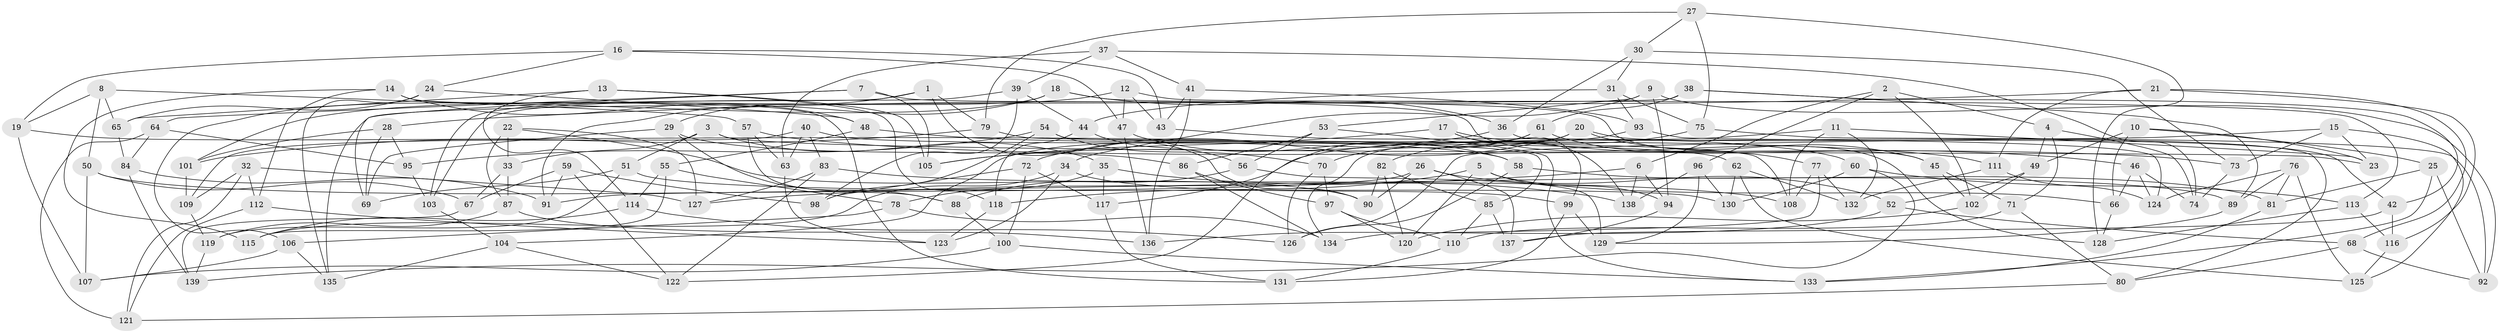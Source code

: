 // coarse degree distribution, {5: 0.16071428571428573, 6: 0.42857142857142855, 7: 0.14285714285714285, 9: 0.08928571428571429, 4: 0.08928571428571429, 8: 0.08928571428571429}
// Generated by graph-tools (version 1.1) at 2025/38/03/04/25 23:38:12]
// undirected, 139 vertices, 278 edges
graph export_dot {
  node [color=gray90,style=filled];
  1;
  2;
  3;
  4;
  5;
  6;
  7;
  8;
  9;
  10;
  11;
  12;
  13;
  14;
  15;
  16;
  17;
  18;
  19;
  20;
  21;
  22;
  23;
  24;
  25;
  26;
  27;
  28;
  29;
  30;
  31;
  32;
  33;
  34;
  35;
  36;
  37;
  38;
  39;
  40;
  41;
  42;
  43;
  44;
  45;
  46;
  47;
  48;
  49;
  50;
  51;
  52;
  53;
  54;
  55;
  56;
  57;
  58;
  59;
  60;
  61;
  62;
  63;
  64;
  65;
  66;
  67;
  68;
  69;
  70;
  71;
  72;
  73;
  74;
  75;
  76;
  77;
  78;
  79;
  80;
  81;
  82;
  83;
  84;
  85;
  86;
  87;
  88;
  89;
  90;
  91;
  92;
  93;
  94;
  95;
  96;
  97;
  98;
  99;
  100;
  101;
  102;
  103;
  104;
  105;
  106;
  107;
  108;
  109;
  110;
  111;
  112;
  113;
  114;
  115;
  116;
  117;
  118;
  119;
  120;
  121;
  122;
  123;
  124;
  125;
  126;
  127;
  128;
  129;
  130;
  131;
  132;
  133;
  134;
  135;
  136;
  137;
  138;
  139;
  1 -- 79;
  1 -- 29;
  1 -- 103;
  1 -- 90;
  2 -- 96;
  2 -- 102;
  2 -- 6;
  2 -- 4;
  3 -- 23;
  3 -- 51;
  3 -- 33;
  3 -- 35;
  4 -- 74;
  4 -- 71;
  4 -- 49;
  5 -- 66;
  5 -- 120;
  5 -- 118;
  5 -- 94;
  6 -- 94;
  6 -- 138;
  6 -- 127;
  7 -- 128;
  7 -- 105;
  7 -- 69;
  7 -- 64;
  8 -- 50;
  8 -- 19;
  8 -- 65;
  8 -- 57;
  9 -- 53;
  9 -- 94;
  9 -- 34;
  9 -- 92;
  10 -- 49;
  10 -- 25;
  10 -- 66;
  10 -- 23;
  11 -- 132;
  11 -- 117;
  11 -- 108;
  11 -- 23;
  12 -- 47;
  12 -- 101;
  12 -- 43;
  12 -- 113;
  13 -- 114;
  13 -- 105;
  13 -- 118;
  13 -- 65;
  14 -- 48;
  14 -- 131;
  14 -- 112;
  14 -- 115;
  15 -- 23;
  15 -- 125;
  15 -- 126;
  15 -- 73;
  16 -- 43;
  16 -- 19;
  16 -- 24;
  16 -- 47;
  17 -- 105;
  17 -- 138;
  17 -- 46;
  17 -- 99;
  18 -- 91;
  18 -- 106;
  18 -- 45;
  18 -- 36;
  19 -- 107;
  19 -- 58;
  20 -- 72;
  20 -- 45;
  20 -- 42;
  20 -- 104;
  21 -- 116;
  21 -- 28;
  21 -- 68;
  21 -- 111;
  22 -- 33;
  22 -- 90;
  22 -- 87;
  22 -- 127;
  24 -- 48;
  24 -- 135;
  24 -- 65;
  25 -- 92;
  25 -- 81;
  25 -- 133;
  26 -- 90;
  26 -- 52;
  26 -- 137;
  26 -- 91;
  27 -- 79;
  27 -- 30;
  27 -- 75;
  27 -- 128;
  28 -- 95;
  28 -- 69;
  28 -- 101;
  29 -- 86;
  29 -- 88;
  29 -- 69;
  30 -- 31;
  30 -- 36;
  30 -- 73;
  31 -- 75;
  31 -- 44;
  31 -- 93;
  32 -- 112;
  32 -- 121;
  32 -- 127;
  32 -- 109;
  33 -- 87;
  33 -- 67;
  34 -- 115;
  34 -- 99;
  34 -- 123;
  35 -- 117;
  35 -- 78;
  35 -- 138;
  36 -- 105;
  36 -- 80;
  37 -- 63;
  37 -- 74;
  37 -- 41;
  37 -- 39;
  38 -- 135;
  38 -- 89;
  38 -- 42;
  38 -- 61;
  39 -- 103;
  39 -- 98;
  39 -- 44;
  40 -- 83;
  40 -- 109;
  40 -- 62;
  40 -- 63;
  41 -- 136;
  41 -- 43;
  41 -- 93;
  42 -- 137;
  42 -- 116;
  43 -- 60;
  44 -- 56;
  44 -- 118;
  45 -- 102;
  45 -- 71;
  46 -- 124;
  46 -- 74;
  46 -- 66;
  47 -- 58;
  47 -- 136;
  48 -- 111;
  48 -- 55;
  49 -- 52;
  49 -- 102;
  50 -- 107;
  50 -- 67;
  50 -- 89;
  51 -- 130;
  51 -- 69;
  51 -- 119;
  52 -- 68;
  52 -- 136;
  53 -- 133;
  53 -- 86;
  53 -- 56;
  54 -- 98;
  54 -- 95;
  54 -- 70;
  54 -- 85;
  55 -- 78;
  55 -- 115;
  55 -- 114;
  56 -- 88;
  56 -- 129;
  57 -- 88;
  57 -- 73;
  57 -- 63;
  58 -- 81;
  58 -- 126;
  59 -- 67;
  59 -- 122;
  59 -- 91;
  59 -- 98;
  60 -- 139;
  60 -- 130;
  60 -- 113;
  61 -- 70;
  61 -- 122;
  61 -- 77;
  62 -- 130;
  62 -- 132;
  62 -- 125;
  63 -- 123;
  64 -- 121;
  64 -- 84;
  64 -- 95;
  65 -- 84;
  66 -- 128;
  67 -- 139;
  68 -- 80;
  68 -- 92;
  70 -- 126;
  70 -- 97;
  71 -- 110;
  71 -- 80;
  72 -- 100;
  72 -- 98;
  72 -- 117;
  73 -- 74;
  75 -- 82;
  75 -- 92;
  76 -- 125;
  76 -- 124;
  76 -- 89;
  76 -- 81;
  77 -- 108;
  77 -- 134;
  77 -- 132;
  78 -- 106;
  78 -- 134;
  79 -- 108;
  79 -- 101;
  80 -- 121;
  81 -- 133;
  82 -- 85;
  82 -- 90;
  82 -- 120;
  83 -- 108;
  83 -- 127;
  83 -- 122;
  84 -- 91;
  84 -- 139;
  85 -- 110;
  85 -- 137;
  86 -- 97;
  86 -- 134;
  87 -- 119;
  87 -- 136;
  88 -- 100;
  89 -- 129;
  93 -- 124;
  93 -- 134;
  94 -- 137;
  95 -- 103;
  96 -- 129;
  96 -- 130;
  96 -- 138;
  97 -- 120;
  97 -- 110;
  99 -- 131;
  99 -- 129;
  100 -- 133;
  100 -- 107;
  101 -- 109;
  102 -- 120;
  103 -- 104;
  104 -- 135;
  104 -- 122;
  106 -- 135;
  106 -- 107;
  109 -- 119;
  110 -- 131;
  111 -- 124;
  111 -- 132;
  112 -- 121;
  112 -- 123;
  113 -- 116;
  113 -- 128;
  114 -- 115;
  114 -- 126;
  116 -- 125;
  117 -- 131;
  118 -- 123;
  119 -- 139;
}
